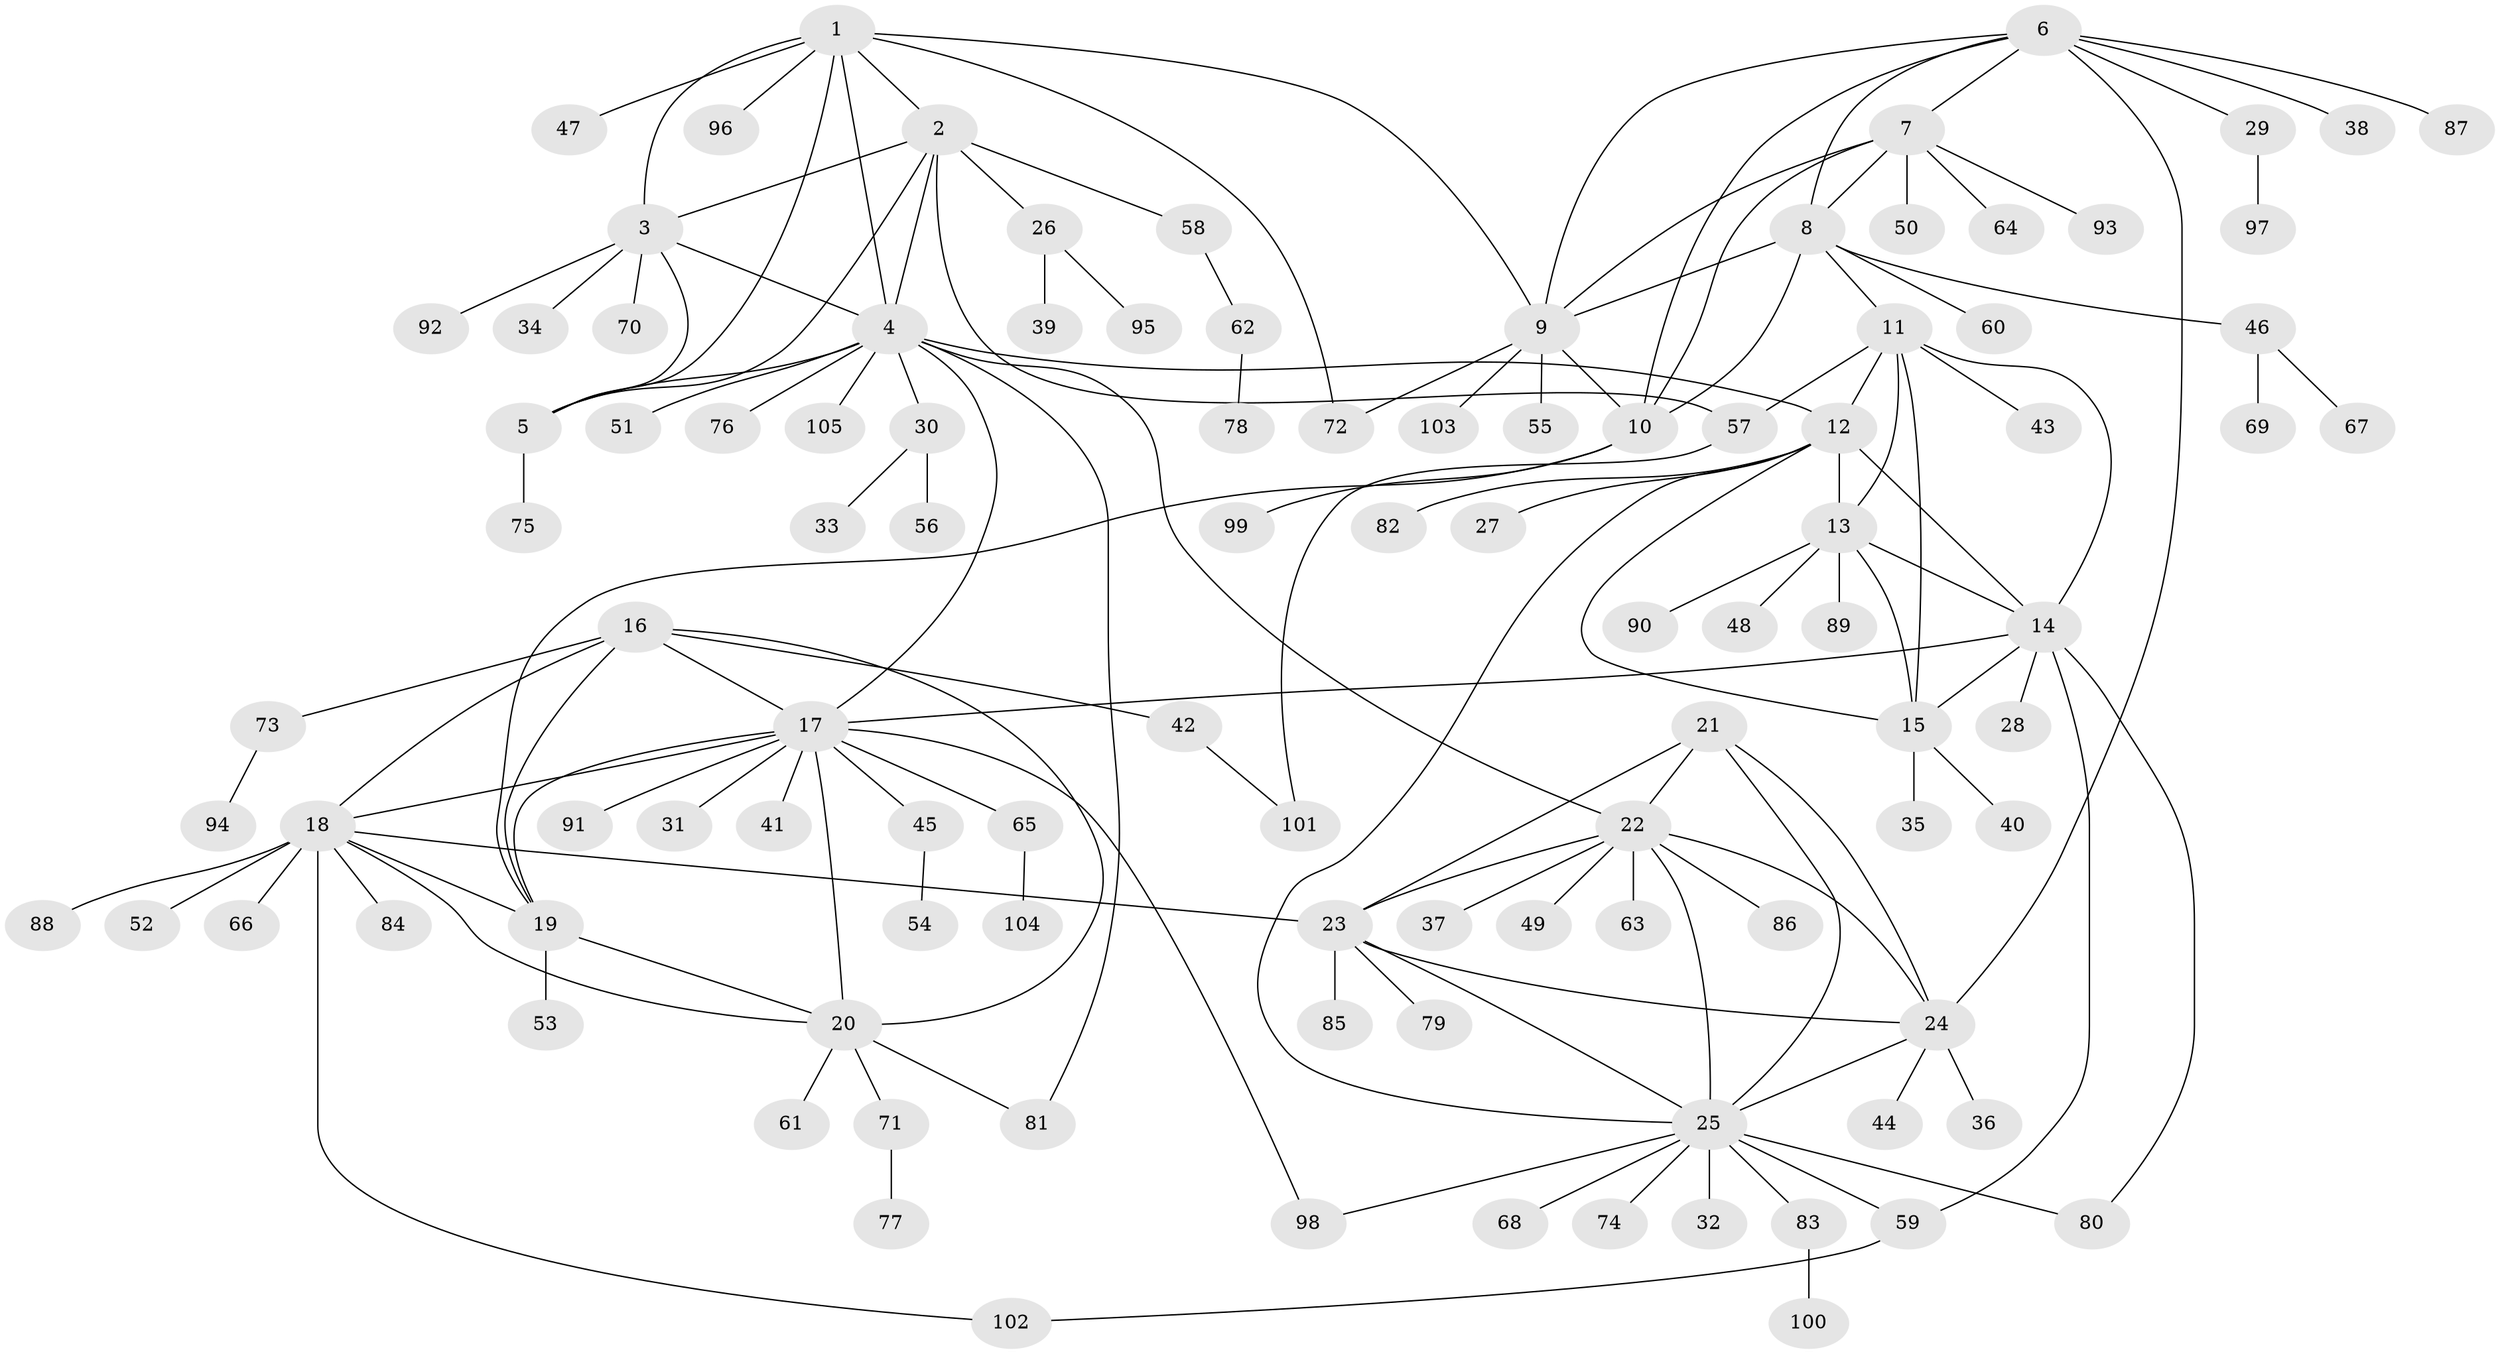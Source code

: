 // coarse degree distribution, {6: 0.03225806451612903, 4: 0.1935483870967742, 1: 0.7096774193548387, 13: 0.03225806451612903, 7: 0.03225806451612903}
// Generated by graph-tools (version 1.1) at 2025/57/03/04/25 21:57:35]
// undirected, 105 vertices, 148 edges
graph export_dot {
graph [start="1"]
  node [color=gray90,style=filled];
  1;
  2;
  3;
  4;
  5;
  6;
  7;
  8;
  9;
  10;
  11;
  12;
  13;
  14;
  15;
  16;
  17;
  18;
  19;
  20;
  21;
  22;
  23;
  24;
  25;
  26;
  27;
  28;
  29;
  30;
  31;
  32;
  33;
  34;
  35;
  36;
  37;
  38;
  39;
  40;
  41;
  42;
  43;
  44;
  45;
  46;
  47;
  48;
  49;
  50;
  51;
  52;
  53;
  54;
  55;
  56;
  57;
  58;
  59;
  60;
  61;
  62;
  63;
  64;
  65;
  66;
  67;
  68;
  69;
  70;
  71;
  72;
  73;
  74;
  75;
  76;
  77;
  78;
  79;
  80;
  81;
  82;
  83;
  84;
  85;
  86;
  87;
  88;
  89;
  90;
  91;
  92;
  93;
  94;
  95;
  96;
  97;
  98;
  99;
  100;
  101;
  102;
  103;
  104;
  105;
  1 -- 2;
  1 -- 3;
  1 -- 4;
  1 -- 5;
  1 -- 9;
  1 -- 47;
  1 -- 72;
  1 -- 96;
  2 -- 3;
  2 -- 4;
  2 -- 5;
  2 -- 26;
  2 -- 57;
  2 -- 58;
  3 -- 4;
  3 -- 5;
  3 -- 34;
  3 -- 70;
  3 -- 92;
  4 -- 5;
  4 -- 12;
  4 -- 17;
  4 -- 22;
  4 -- 30;
  4 -- 51;
  4 -- 76;
  4 -- 81;
  4 -- 105;
  5 -- 75;
  6 -- 7;
  6 -- 8;
  6 -- 9;
  6 -- 10;
  6 -- 24;
  6 -- 29;
  6 -- 38;
  6 -- 87;
  7 -- 8;
  7 -- 9;
  7 -- 10;
  7 -- 50;
  7 -- 64;
  7 -- 93;
  8 -- 9;
  8 -- 10;
  8 -- 11;
  8 -- 46;
  8 -- 60;
  9 -- 10;
  9 -- 55;
  9 -- 72;
  9 -- 103;
  10 -- 19;
  10 -- 99;
  11 -- 12;
  11 -- 13;
  11 -- 14;
  11 -- 15;
  11 -- 43;
  11 -- 57;
  12 -- 13;
  12 -- 14;
  12 -- 15;
  12 -- 25;
  12 -- 27;
  12 -- 82;
  13 -- 14;
  13 -- 15;
  13 -- 48;
  13 -- 89;
  13 -- 90;
  14 -- 15;
  14 -- 17;
  14 -- 28;
  14 -- 59;
  14 -- 80;
  15 -- 35;
  15 -- 40;
  16 -- 17;
  16 -- 18;
  16 -- 19;
  16 -- 20;
  16 -- 42;
  16 -- 73;
  17 -- 18;
  17 -- 19;
  17 -- 20;
  17 -- 31;
  17 -- 41;
  17 -- 45;
  17 -- 65;
  17 -- 91;
  17 -- 98;
  18 -- 19;
  18 -- 20;
  18 -- 23;
  18 -- 52;
  18 -- 66;
  18 -- 84;
  18 -- 88;
  18 -- 102;
  19 -- 20;
  19 -- 53;
  20 -- 61;
  20 -- 71;
  20 -- 81;
  21 -- 22;
  21 -- 23;
  21 -- 24;
  21 -- 25;
  22 -- 23;
  22 -- 24;
  22 -- 25;
  22 -- 37;
  22 -- 49;
  22 -- 63;
  22 -- 86;
  23 -- 24;
  23 -- 25;
  23 -- 79;
  23 -- 85;
  24 -- 25;
  24 -- 36;
  24 -- 44;
  25 -- 32;
  25 -- 59;
  25 -- 68;
  25 -- 74;
  25 -- 80;
  25 -- 83;
  25 -- 98;
  26 -- 39;
  26 -- 95;
  29 -- 97;
  30 -- 33;
  30 -- 56;
  42 -- 101;
  45 -- 54;
  46 -- 67;
  46 -- 69;
  57 -- 101;
  58 -- 62;
  59 -- 102;
  62 -- 78;
  65 -- 104;
  71 -- 77;
  73 -- 94;
  83 -- 100;
}
